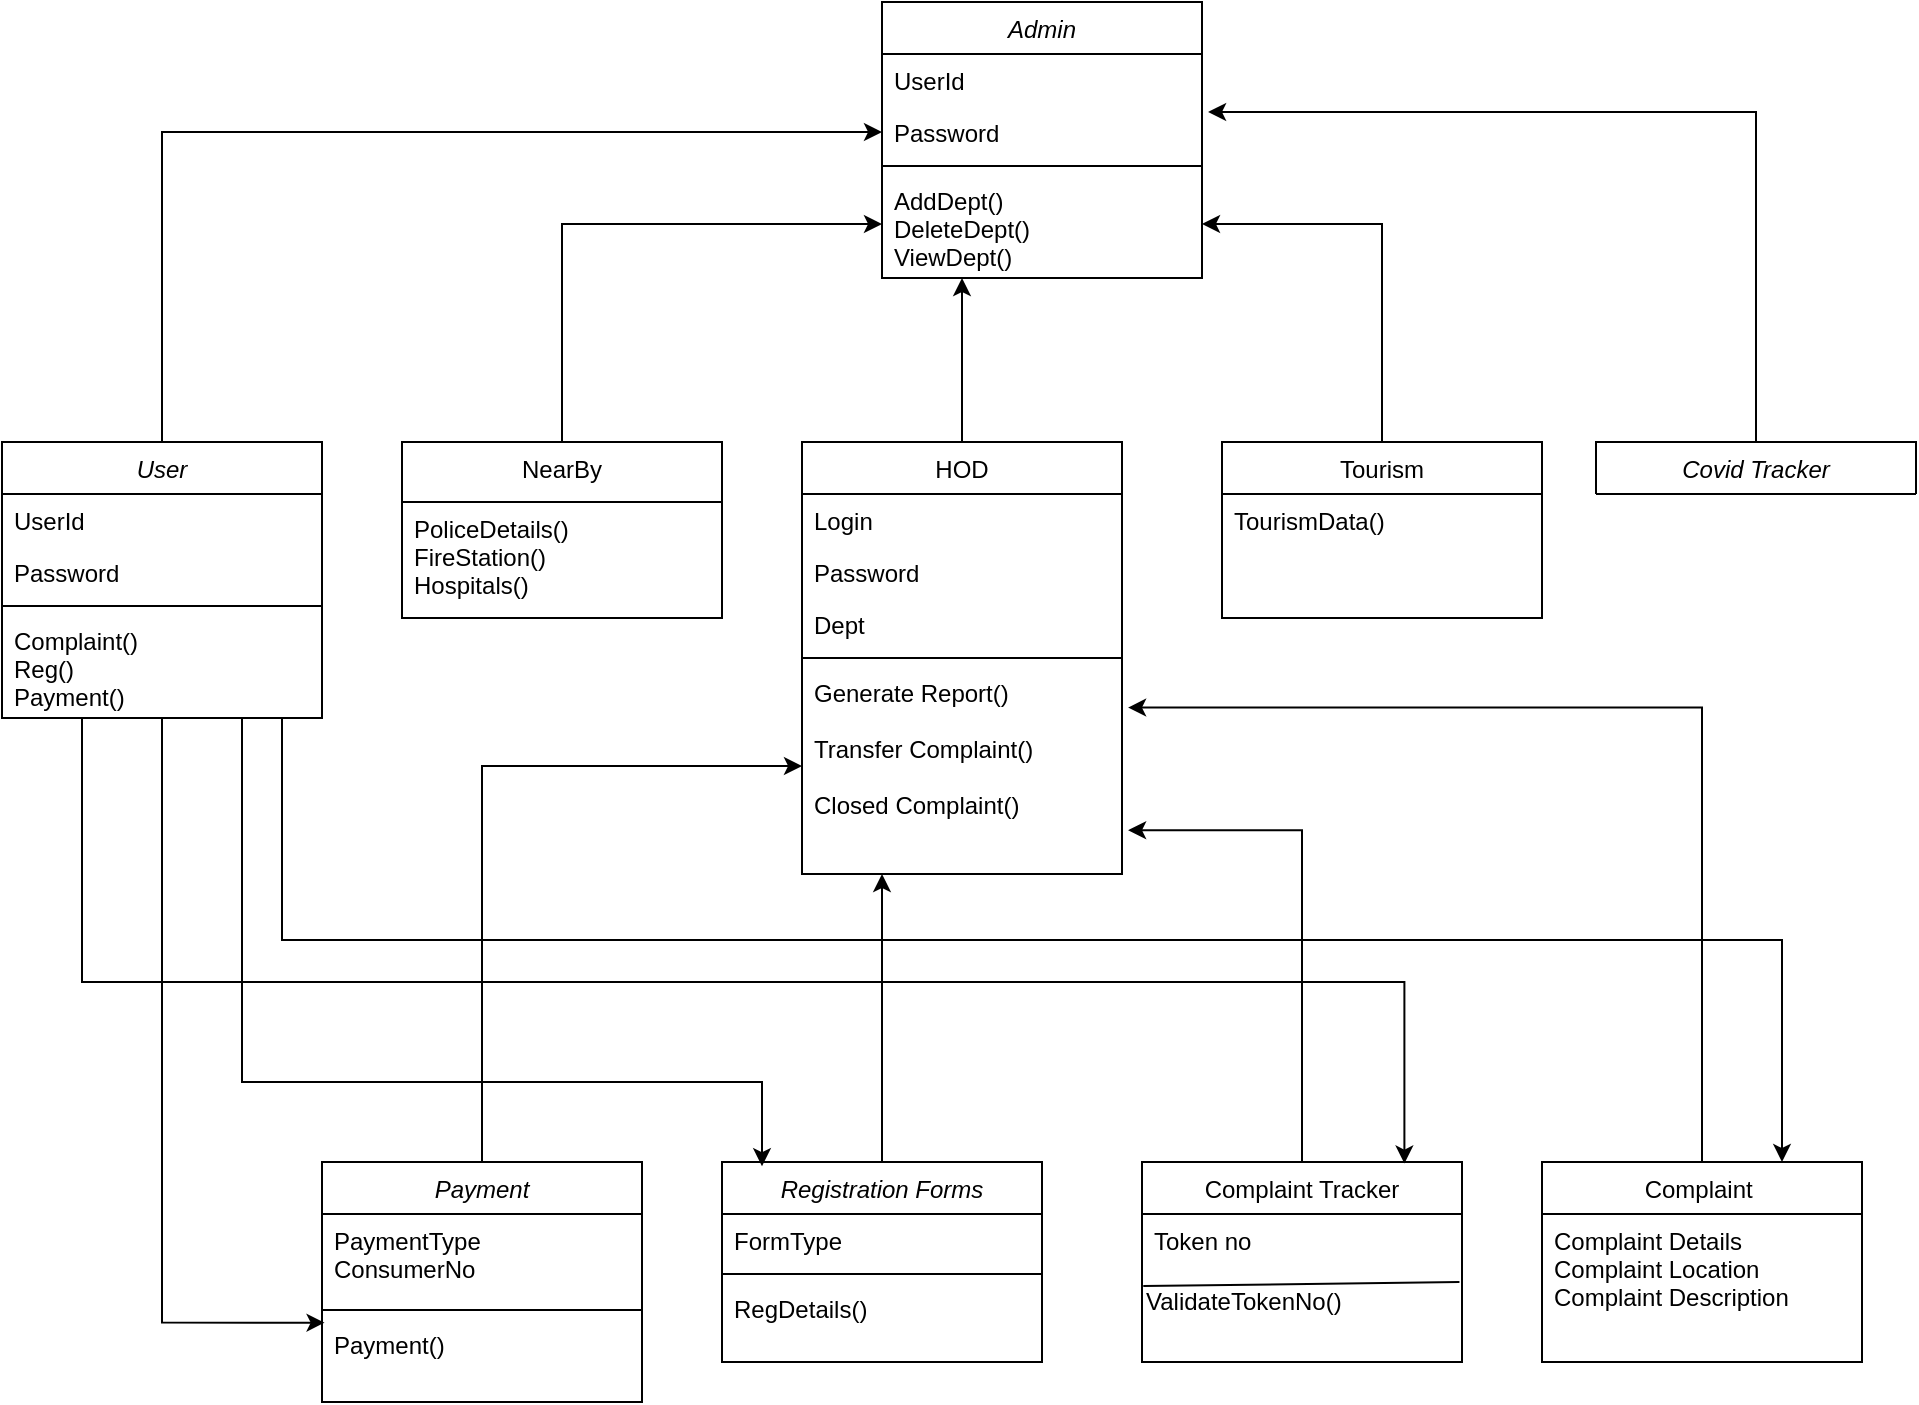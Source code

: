 <mxfile version="16.4.8" type="device"><diagram id="C5RBs43oDa-KdzZeNtuy" name="Page-1"><mxGraphModel dx="2399" dy="671" grid="1" gridSize="10" guides="1" tooltips="1" connect="1" arrows="1" fold="1" page="1" pageScale="1" pageWidth="827" pageHeight="1169" math="0" shadow="0"><root><mxCell id="WIyWlLk6GJQsqaUBKTNV-0"/><mxCell id="WIyWlLk6GJQsqaUBKTNV-1" parent="WIyWlLk6GJQsqaUBKTNV-0"/><mxCell id="zkfFHV4jXpPFQw0GAbJ--0" value="Admin" style="swimlane;fontStyle=2;align=center;verticalAlign=top;childLayout=stackLayout;horizontal=1;startSize=26;horizontalStack=0;resizeParent=1;resizeLast=0;collapsible=1;marginBottom=0;rounded=0;shadow=0;strokeWidth=1;" parent="WIyWlLk6GJQsqaUBKTNV-1" vertex="1"><mxGeometry x="310" y="20" width="160" height="138" as="geometry"><mxRectangle x="230" y="140" width="160" height="26" as="alternateBounds"/></mxGeometry></mxCell><mxCell id="zkfFHV4jXpPFQw0GAbJ--1" value="UserId" style="text;align=left;verticalAlign=top;spacingLeft=4;spacingRight=4;overflow=hidden;rotatable=0;points=[[0,0.5],[1,0.5]];portConstraint=eastwest;" parent="zkfFHV4jXpPFQw0GAbJ--0" vertex="1"><mxGeometry y="26" width="160" height="26" as="geometry"/></mxCell><mxCell id="zkfFHV4jXpPFQw0GAbJ--2" value="Password" style="text;align=left;verticalAlign=top;spacingLeft=4;spacingRight=4;overflow=hidden;rotatable=0;points=[[0,0.5],[1,0.5]];portConstraint=eastwest;rounded=0;shadow=0;html=0;" parent="zkfFHV4jXpPFQw0GAbJ--0" vertex="1"><mxGeometry y="52" width="160" height="26" as="geometry"/></mxCell><mxCell id="zkfFHV4jXpPFQw0GAbJ--4" value="" style="line;html=1;strokeWidth=1;align=left;verticalAlign=middle;spacingTop=-1;spacingLeft=3;spacingRight=3;rotatable=0;labelPosition=right;points=[];portConstraint=eastwest;" parent="zkfFHV4jXpPFQw0GAbJ--0" vertex="1"><mxGeometry y="78" width="160" height="8" as="geometry"/></mxCell><mxCell id="zkfFHV4jXpPFQw0GAbJ--5" value="AddDept()&#10;DeleteDept()&#10;ViewDept()" style="text;align=left;verticalAlign=top;spacingLeft=4;spacingRight=4;overflow=hidden;rotatable=0;points=[[0,0.5],[1,0.5]];portConstraint=eastwest;" parent="zkfFHV4jXpPFQw0GAbJ--0" vertex="1"><mxGeometry y="86" width="160" height="50" as="geometry"/></mxCell><mxCell id="fyINu-hbnGjnhOC2DF3l-81" style="edgeStyle=orthogonalEdgeStyle;rounded=0;orthogonalLoop=1;jettySize=auto;html=1;entryX=1.019;entryY=0.208;entryDx=0;entryDy=0;entryPerimeter=0;" edge="1" parent="WIyWlLk6GJQsqaUBKTNV-1" source="zkfFHV4jXpPFQw0GAbJ--13" target="zkfFHV4jXpPFQw0GAbJ--25"><mxGeometry relative="1" as="geometry"/></mxCell><mxCell id="zkfFHV4jXpPFQw0GAbJ--13" value="Complaint " style="swimlane;fontStyle=0;align=center;verticalAlign=top;childLayout=stackLayout;horizontal=1;startSize=26;horizontalStack=0;resizeParent=1;resizeLast=0;collapsible=1;marginBottom=0;rounded=0;shadow=0;strokeWidth=1;" parent="WIyWlLk6GJQsqaUBKTNV-1" vertex="1"><mxGeometry x="640" y="600" width="160" height="100" as="geometry"><mxRectangle x="340" y="380" width="170" height="26" as="alternateBounds"/></mxGeometry></mxCell><mxCell id="zkfFHV4jXpPFQw0GAbJ--14" value="Complaint Details&#10;Complaint Location&#10;Complaint Description&#10;" style="text;align=left;verticalAlign=top;spacingLeft=4;spacingRight=4;overflow=hidden;rotatable=0;points=[[0,0.5],[1,0.5]];portConstraint=eastwest;" parent="zkfFHV4jXpPFQw0GAbJ--13" vertex="1"><mxGeometry y="26" width="160" height="54" as="geometry"/></mxCell><mxCell id="fyINu-hbnGjnhOC2DF3l-67" style="edgeStyle=orthogonalEdgeStyle;rounded=0;orthogonalLoop=1;jettySize=auto;html=1;exitX=0.5;exitY=0;exitDx=0;exitDy=0;entryX=0.25;entryY=1;entryDx=0;entryDy=0;" edge="1" parent="WIyWlLk6GJQsqaUBKTNV-1" source="zkfFHV4jXpPFQw0GAbJ--17" target="zkfFHV4jXpPFQw0GAbJ--0"><mxGeometry relative="1" as="geometry"/></mxCell><mxCell id="zkfFHV4jXpPFQw0GAbJ--17" value="HOD" style="swimlane;fontStyle=0;align=center;verticalAlign=top;childLayout=stackLayout;horizontal=1;startSize=26;horizontalStack=0;resizeParent=1;resizeLast=0;collapsible=1;marginBottom=0;rounded=0;shadow=0;strokeWidth=1;" parent="WIyWlLk6GJQsqaUBKTNV-1" vertex="1"><mxGeometry x="270" y="240" width="160" height="216" as="geometry"><mxRectangle x="550" y="140" width="160" height="26" as="alternateBounds"/></mxGeometry></mxCell><mxCell id="zkfFHV4jXpPFQw0GAbJ--18" value="Login" style="text;align=left;verticalAlign=top;spacingLeft=4;spacingRight=4;overflow=hidden;rotatable=0;points=[[0,0.5],[1,0.5]];portConstraint=eastwest;" parent="zkfFHV4jXpPFQw0GAbJ--17" vertex="1"><mxGeometry y="26" width="160" height="26" as="geometry"/></mxCell><mxCell id="zkfFHV4jXpPFQw0GAbJ--19" value="Password" style="text;align=left;verticalAlign=top;spacingLeft=4;spacingRight=4;overflow=hidden;rotatable=0;points=[[0,0.5],[1,0.5]];portConstraint=eastwest;rounded=0;shadow=0;html=0;" parent="zkfFHV4jXpPFQw0GAbJ--17" vertex="1"><mxGeometry y="52" width="160" height="26" as="geometry"/></mxCell><mxCell id="zkfFHV4jXpPFQw0GAbJ--20" value="Dept" style="text;align=left;verticalAlign=top;spacingLeft=4;spacingRight=4;overflow=hidden;rotatable=0;points=[[0,0.5],[1,0.5]];portConstraint=eastwest;rounded=0;shadow=0;html=0;" parent="zkfFHV4jXpPFQw0GAbJ--17" vertex="1"><mxGeometry y="78" width="160" height="26" as="geometry"/></mxCell><mxCell id="zkfFHV4jXpPFQw0GAbJ--23" value="" style="line;html=1;strokeWidth=1;align=left;verticalAlign=middle;spacingTop=-1;spacingLeft=3;spacingRight=3;rotatable=0;labelPosition=right;points=[];portConstraint=eastwest;" parent="zkfFHV4jXpPFQw0GAbJ--17" vertex="1"><mxGeometry y="104" width="160" height="8" as="geometry"/></mxCell><mxCell id="zkfFHV4jXpPFQw0GAbJ--25" value="Generate Report()&#10;&#10;Transfer Complaint()&#10;&#10;Closed Complaint()&#10;&#10;" style="text;align=left;verticalAlign=top;spacingLeft=4;spacingRight=4;overflow=hidden;rotatable=0;points=[[0,0.5],[1,0.5]];portConstraint=eastwest;" parent="zkfFHV4jXpPFQw0GAbJ--17" vertex="1"><mxGeometry y="112" width="160" height="100" as="geometry"/></mxCell><mxCell id="fyINu-hbnGjnhOC2DF3l-80" style="edgeStyle=orthogonalEdgeStyle;rounded=0;orthogonalLoop=1;jettySize=auto;html=1;exitX=0.5;exitY=0;exitDx=0;exitDy=0;entryX=1.019;entryY=0.821;entryDx=0;entryDy=0;entryPerimeter=0;" edge="1" parent="WIyWlLk6GJQsqaUBKTNV-1" source="fyINu-hbnGjnhOC2DF3l-6" target="zkfFHV4jXpPFQw0GAbJ--25"><mxGeometry relative="1" as="geometry"/></mxCell><mxCell id="fyINu-hbnGjnhOC2DF3l-6" value="Complaint Tracker" style="swimlane;fontStyle=0;align=center;verticalAlign=top;childLayout=stackLayout;horizontal=1;startSize=26;horizontalStack=0;resizeParent=1;resizeLast=0;collapsible=1;marginBottom=0;rounded=0;shadow=0;strokeWidth=1;" vertex="1" parent="WIyWlLk6GJQsqaUBKTNV-1"><mxGeometry x="440" y="600" width="160" height="100" as="geometry"><mxRectangle x="340" y="380" width="170" height="26" as="alternateBounds"/></mxGeometry></mxCell><mxCell id="fyINu-hbnGjnhOC2DF3l-7" value="Token no" style="text;align=left;verticalAlign=top;spacingLeft=4;spacingRight=4;overflow=hidden;rotatable=0;points=[[0,0.5],[1,0.5]];portConstraint=eastwest;" vertex="1" parent="fyINu-hbnGjnhOC2DF3l-6"><mxGeometry y="26" width="160" height="34" as="geometry"/></mxCell><mxCell id="fyINu-hbnGjnhOC2DF3l-8" value="" style="endArrow=none;html=1;rounded=0;exitX=0.004;exitY=1.059;exitDx=0;exitDy=0;exitPerimeter=0;entryX=0.992;entryY=1;entryDx=0;entryDy=0;entryPerimeter=0;" edge="1" parent="fyINu-hbnGjnhOC2DF3l-6" source="fyINu-hbnGjnhOC2DF3l-7" target="fyINu-hbnGjnhOC2DF3l-7"><mxGeometry width="50" height="50" relative="1" as="geometry"><mxPoint x="180" as="sourcePoint"/><mxPoint x="230" y="-50" as="targetPoint"/></mxGeometry></mxCell><mxCell id="fyINu-hbnGjnhOC2DF3l-9" value="ValidateTokenNo()" style="text;html=1;align=left;verticalAlign=middle;resizable=0;points=[];autosize=1;strokeColor=none;fillColor=none;" vertex="1" parent="fyINu-hbnGjnhOC2DF3l-6"><mxGeometry y="60" width="160" height="20" as="geometry"/></mxCell><mxCell id="fyINu-hbnGjnhOC2DF3l-83" style="edgeStyle=orthogonalEdgeStyle;rounded=0;orthogonalLoop=1;jettySize=auto;html=1;exitX=0.5;exitY=0;exitDx=0;exitDy=0;entryX=0.25;entryY=1;entryDx=0;entryDy=0;" edge="1" parent="WIyWlLk6GJQsqaUBKTNV-1" source="fyINu-hbnGjnhOC2DF3l-10" target="zkfFHV4jXpPFQw0GAbJ--17"><mxGeometry relative="1" as="geometry"/></mxCell><mxCell id="fyINu-hbnGjnhOC2DF3l-10" value="Registration Forms" style="swimlane;fontStyle=2;align=center;verticalAlign=top;childLayout=stackLayout;horizontal=1;startSize=26;horizontalStack=0;resizeParent=1;resizeLast=0;collapsible=1;marginBottom=0;rounded=0;shadow=0;strokeWidth=1;" vertex="1" parent="WIyWlLk6GJQsqaUBKTNV-1"><mxGeometry x="230" y="600" width="160" height="100" as="geometry"><mxRectangle x="230" y="140" width="160" height="26" as="alternateBounds"/></mxGeometry></mxCell><mxCell id="fyINu-hbnGjnhOC2DF3l-11" value="FormType" style="text;align=left;verticalAlign=top;spacingLeft=4;spacingRight=4;overflow=hidden;rotatable=0;points=[[0,0.5],[1,0.5]];portConstraint=eastwest;" vertex="1" parent="fyINu-hbnGjnhOC2DF3l-10"><mxGeometry y="26" width="160" height="26" as="geometry"/></mxCell><mxCell id="fyINu-hbnGjnhOC2DF3l-13" value="" style="line;html=1;strokeWidth=1;align=left;verticalAlign=middle;spacingTop=-1;spacingLeft=3;spacingRight=3;rotatable=0;labelPosition=right;points=[];portConstraint=eastwest;" vertex="1" parent="fyINu-hbnGjnhOC2DF3l-10"><mxGeometry y="52" width="160" height="8" as="geometry"/></mxCell><mxCell id="fyINu-hbnGjnhOC2DF3l-14" value="RegDetails()" style="text;align=left;verticalAlign=top;spacingLeft=4;spacingRight=4;overflow=hidden;rotatable=0;points=[[0,0.5],[1,0.5]];portConstraint=eastwest;" vertex="1" parent="fyINu-hbnGjnhOC2DF3l-10"><mxGeometry y="60" width="160" height="40" as="geometry"/></mxCell><mxCell id="fyINu-hbnGjnhOC2DF3l-73" style="edgeStyle=orthogonalEdgeStyle;rounded=0;orthogonalLoop=1;jettySize=auto;html=1;" edge="1" parent="WIyWlLk6GJQsqaUBKTNV-1" source="fyINu-hbnGjnhOC2DF3l-23" target="zkfFHV4jXpPFQw0GAbJ--25"><mxGeometry relative="1" as="geometry"/></mxCell><mxCell id="fyINu-hbnGjnhOC2DF3l-23" value="Payment" style="swimlane;fontStyle=2;align=center;verticalAlign=top;childLayout=stackLayout;horizontal=1;startSize=26;horizontalStack=0;resizeParent=1;resizeLast=0;collapsible=1;marginBottom=0;rounded=0;shadow=0;strokeWidth=1;" vertex="1" parent="WIyWlLk6GJQsqaUBKTNV-1"><mxGeometry x="30" y="600" width="160" height="120" as="geometry"><mxRectangle x="230" y="140" width="160" height="26" as="alternateBounds"/></mxGeometry></mxCell><mxCell id="fyINu-hbnGjnhOC2DF3l-24" value="PaymentType&#10;ConsumerNo" style="text;align=left;verticalAlign=top;spacingLeft=4;spacingRight=4;overflow=hidden;rotatable=0;points=[[0,0.5],[1,0.5]];portConstraint=eastwest;" vertex="1" parent="fyINu-hbnGjnhOC2DF3l-23"><mxGeometry y="26" width="160" height="44" as="geometry"/></mxCell><mxCell id="fyINu-hbnGjnhOC2DF3l-25" value="" style="line;html=1;strokeWidth=1;align=left;verticalAlign=middle;spacingTop=-1;spacingLeft=3;spacingRight=3;rotatable=0;labelPosition=right;points=[];portConstraint=eastwest;" vertex="1" parent="fyINu-hbnGjnhOC2DF3l-23"><mxGeometry y="70" width="160" height="8" as="geometry"/></mxCell><mxCell id="fyINu-hbnGjnhOC2DF3l-26" value="Payment()" style="text;align=left;verticalAlign=top;spacingLeft=4;spacingRight=4;overflow=hidden;rotatable=0;points=[[0,0.5],[1,0.5]];portConstraint=eastwest;" vertex="1" parent="fyINu-hbnGjnhOC2DF3l-23"><mxGeometry y="78" width="160" height="32" as="geometry"/></mxCell><mxCell id="fyINu-hbnGjnhOC2DF3l-71" style="edgeStyle=orthogonalEdgeStyle;rounded=0;orthogonalLoop=1;jettySize=auto;html=1;exitX=0.5;exitY=0;exitDx=0;exitDy=0;entryX=1.019;entryY=0.115;entryDx=0;entryDy=0;entryPerimeter=0;" edge="1" parent="WIyWlLk6GJQsqaUBKTNV-1" source="fyINu-hbnGjnhOC2DF3l-33" target="zkfFHV4jXpPFQw0GAbJ--2"><mxGeometry relative="1" as="geometry"/></mxCell><mxCell id="fyINu-hbnGjnhOC2DF3l-33" value="Covid Tracker" style="swimlane;fontStyle=2;align=center;verticalAlign=top;childLayout=stackLayout;horizontal=1;startSize=26;horizontalStack=0;resizeParent=1;resizeLast=0;collapsible=1;marginBottom=0;rounded=0;shadow=0;strokeWidth=1;" vertex="1" collapsed="1" parent="WIyWlLk6GJQsqaUBKTNV-1"><mxGeometry x="667" y="240" width="160" height="26" as="geometry"><mxRectangle x="640" y="245" width="160" height="138" as="alternateBounds"/></mxGeometry></mxCell><mxCell id="fyINu-hbnGjnhOC2DF3l-36" value="" style="line;html=1;strokeWidth=1;align=left;verticalAlign=middle;spacingTop=-1;spacingLeft=3;spacingRight=3;rotatable=0;labelPosition=right;points=[];portConstraint=eastwest;" vertex="1" parent="fyINu-hbnGjnhOC2DF3l-33"><mxGeometry y="26" width="160" height="84" as="geometry"/></mxCell><mxCell id="fyINu-hbnGjnhOC2DF3l-70" style="edgeStyle=orthogonalEdgeStyle;rounded=0;orthogonalLoop=1;jettySize=auto;html=1;exitX=0.5;exitY=0;exitDx=0;exitDy=0;entryX=1;entryY=0.5;entryDx=0;entryDy=0;" edge="1" parent="WIyWlLk6GJQsqaUBKTNV-1" source="fyINu-hbnGjnhOC2DF3l-40" target="zkfFHV4jXpPFQw0GAbJ--5"><mxGeometry relative="1" as="geometry"/></mxCell><mxCell id="fyINu-hbnGjnhOC2DF3l-40" value="Tourism" style="swimlane;fontStyle=0;align=center;verticalAlign=top;childLayout=stackLayout;horizontal=1;startSize=26;horizontalStack=0;resizeParent=1;resizeLast=0;collapsible=1;marginBottom=0;rounded=0;shadow=0;strokeWidth=1;" vertex="1" parent="WIyWlLk6GJQsqaUBKTNV-1"><mxGeometry x="480" y="240" width="160" height="88" as="geometry"><mxRectangle x="550" y="140" width="160" height="26" as="alternateBounds"/></mxGeometry></mxCell><mxCell id="fyINu-hbnGjnhOC2DF3l-41" value="TourismData()" style="text;align=left;verticalAlign=top;spacingLeft=4;spacingRight=4;overflow=hidden;rotatable=0;points=[[0,0.5],[1,0.5]];portConstraint=eastwest;" vertex="1" parent="fyINu-hbnGjnhOC2DF3l-40"><mxGeometry y="26" width="160" height="54" as="geometry"/></mxCell><mxCell id="fyINu-hbnGjnhOC2DF3l-66" style="edgeStyle=orthogonalEdgeStyle;rounded=0;orthogonalLoop=1;jettySize=auto;html=1;" edge="1" parent="WIyWlLk6GJQsqaUBKTNV-1" source="fyINu-hbnGjnhOC2DF3l-46" target="zkfFHV4jXpPFQw0GAbJ--5"><mxGeometry relative="1" as="geometry"/></mxCell><mxCell id="fyINu-hbnGjnhOC2DF3l-46" value="NearBy" style="swimlane;fontStyle=0;align=center;verticalAlign=top;childLayout=stackLayout;horizontal=1;startSize=30;horizontalStack=0;resizeParent=1;resizeLast=0;collapsible=1;marginBottom=0;rounded=0;shadow=0;strokeWidth=1;" vertex="1" parent="WIyWlLk6GJQsqaUBKTNV-1"><mxGeometry x="70" y="240" width="160" height="88" as="geometry"><mxRectangle x="550" y="140" width="160" height="26" as="alternateBounds"/></mxGeometry></mxCell><mxCell id="fyINu-hbnGjnhOC2DF3l-47" value="PoliceDetails()&#10;FireStation()&#10;Hospitals()" style="text;align=left;verticalAlign=top;spacingLeft=4;spacingRight=4;overflow=hidden;rotatable=0;points=[[0,0.5],[1,0.5]];portConstraint=eastwest;" vertex="1" parent="fyINu-hbnGjnhOC2DF3l-46"><mxGeometry y="30" width="160" height="54" as="geometry"/></mxCell><mxCell id="fyINu-hbnGjnhOC2DF3l-65" style="edgeStyle=orthogonalEdgeStyle;rounded=0;orthogonalLoop=1;jettySize=auto;html=1;exitX=0.5;exitY=0;exitDx=0;exitDy=0;" edge="1" parent="WIyWlLk6GJQsqaUBKTNV-1" source="fyINu-hbnGjnhOC2DF3l-60" target="zkfFHV4jXpPFQw0GAbJ--2"><mxGeometry relative="1" as="geometry"/></mxCell><mxCell id="fyINu-hbnGjnhOC2DF3l-84" style="edgeStyle=orthogonalEdgeStyle;rounded=0;orthogonalLoop=1;jettySize=auto;html=1;exitX=0.5;exitY=1;exitDx=0;exitDy=0;entryX=0.008;entryY=0.073;entryDx=0;entryDy=0;entryPerimeter=0;" edge="1" parent="WIyWlLk6GJQsqaUBKTNV-1" source="fyINu-hbnGjnhOC2DF3l-60" target="fyINu-hbnGjnhOC2DF3l-26"><mxGeometry relative="1" as="geometry"/></mxCell><mxCell id="fyINu-hbnGjnhOC2DF3l-85" style="edgeStyle=orthogonalEdgeStyle;rounded=0;orthogonalLoop=1;jettySize=auto;html=1;exitX=0.75;exitY=1;exitDx=0;exitDy=0;entryX=0.125;entryY=0.021;entryDx=0;entryDy=0;entryPerimeter=0;" edge="1" parent="WIyWlLk6GJQsqaUBKTNV-1" source="fyINu-hbnGjnhOC2DF3l-60" target="fyINu-hbnGjnhOC2DF3l-10"><mxGeometry relative="1" as="geometry"><Array as="points"><mxPoint x="-10" y="560"/><mxPoint x="250" y="560"/></Array></mxGeometry></mxCell><mxCell id="fyINu-hbnGjnhOC2DF3l-88" style="edgeStyle=orthogonalEdgeStyle;rounded=0;orthogonalLoop=1;jettySize=auto;html=1;exitX=0.25;exitY=1;exitDx=0;exitDy=0;entryX=0.82;entryY=0.008;entryDx=0;entryDy=0;entryPerimeter=0;" edge="1" parent="WIyWlLk6GJQsqaUBKTNV-1" source="fyINu-hbnGjnhOC2DF3l-60" target="fyINu-hbnGjnhOC2DF3l-6"><mxGeometry relative="1" as="geometry"><Array as="points"><mxPoint x="-90" y="510"/><mxPoint x="571" y="510"/></Array></mxGeometry></mxCell><mxCell id="fyINu-hbnGjnhOC2DF3l-89" style="edgeStyle=orthogonalEdgeStyle;rounded=0;orthogonalLoop=1;jettySize=auto;html=1;exitX=1;exitY=1;exitDx=0;exitDy=0;entryX=0.75;entryY=0;entryDx=0;entryDy=0;" edge="1" parent="WIyWlLk6GJQsqaUBKTNV-1" source="fyINu-hbnGjnhOC2DF3l-60" target="zkfFHV4jXpPFQw0GAbJ--13"><mxGeometry relative="1" as="geometry"><Array as="points"><mxPoint x="10" y="378"/><mxPoint x="10" y="489"/><mxPoint x="760" y="489"/></Array></mxGeometry></mxCell><mxCell id="fyINu-hbnGjnhOC2DF3l-60" value="User" style="swimlane;fontStyle=2;align=center;verticalAlign=top;childLayout=stackLayout;horizontal=1;startSize=26;horizontalStack=0;resizeParent=1;resizeLast=0;collapsible=1;marginBottom=0;rounded=0;shadow=0;strokeWidth=1;" vertex="1" parent="WIyWlLk6GJQsqaUBKTNV-1"><mxGeometry x="-130" y="240" width="160" height="138" as="geometry"><mxRectangle x="230" y="140" width="160" height="26" as="alternateBounds"/></mxGeometry></mxCell><mxCell id="fyINu-hbnGjnhOC2DF3l-61" value="UserId" style="text;align=left;verticalAlign=top;spacingLeft=4;spacingRight=4;overflow=hidden;rotatable=0;points=[[0,0.5],[1,0.5]];portConstraint=eastwest;" vertex="1" parent="fyINu-hbnGjnhOC2DF3l-60"><mxGeometry y="26" width="160" height="26" as="geometry"/></mxCell><mxCell id="fyINu-hbnGjnhOC2DF3l-62" value="Password" style="text;align=left;verticalAlign=top;spacingLeft=4;spacingRight=4;overflow=hidden;rotatable=0;points=[[0,0.5],[1,0.5]];portConstraint=eastwest;rounded=0;shadow=0;html=0;" vertex="1" parent="fyINu-hbnGjnhOC2DF3l-60"><mxGeometry y="52" width="160" height="26" as="geometry"/></mxCell><mxCell id="fyINu-hbnGjnhOC2DF3l-63" value="" style="line;html=1;strokeWidth=1;align=left;verticalAlign=middle;spacingTop=-1;spacingLeft=3;spacingRight=3;rotatable=0;labelPosition=right;points=[];portConstraint=eastwest;" vertex="1" parent="fyINu-hbnGjnhOC2DF3l-60"><mxGeometry y="78" width="160" height="8" as="geometry"/></mxCell><mxCell id="fyINu-hbnGjnhOC2DF3l-64" value="Complaint()&#10;Reg()&#10;Payment()" style="text;align=left;verticalAlign=top;spacingLeft=4;spacingRight=4;overflow=hidden;rotatable=0;points=[[0,0.5],[1,0.5]];portConstraint=eastwest;" vertex="1" parent="fyINu-hbnGjnhOC2DF3l-60"><mxGeometry y="86" width="160" height="50" as="geometry"/></mxCell></root></mxGraphModel></diagram></mxfile>